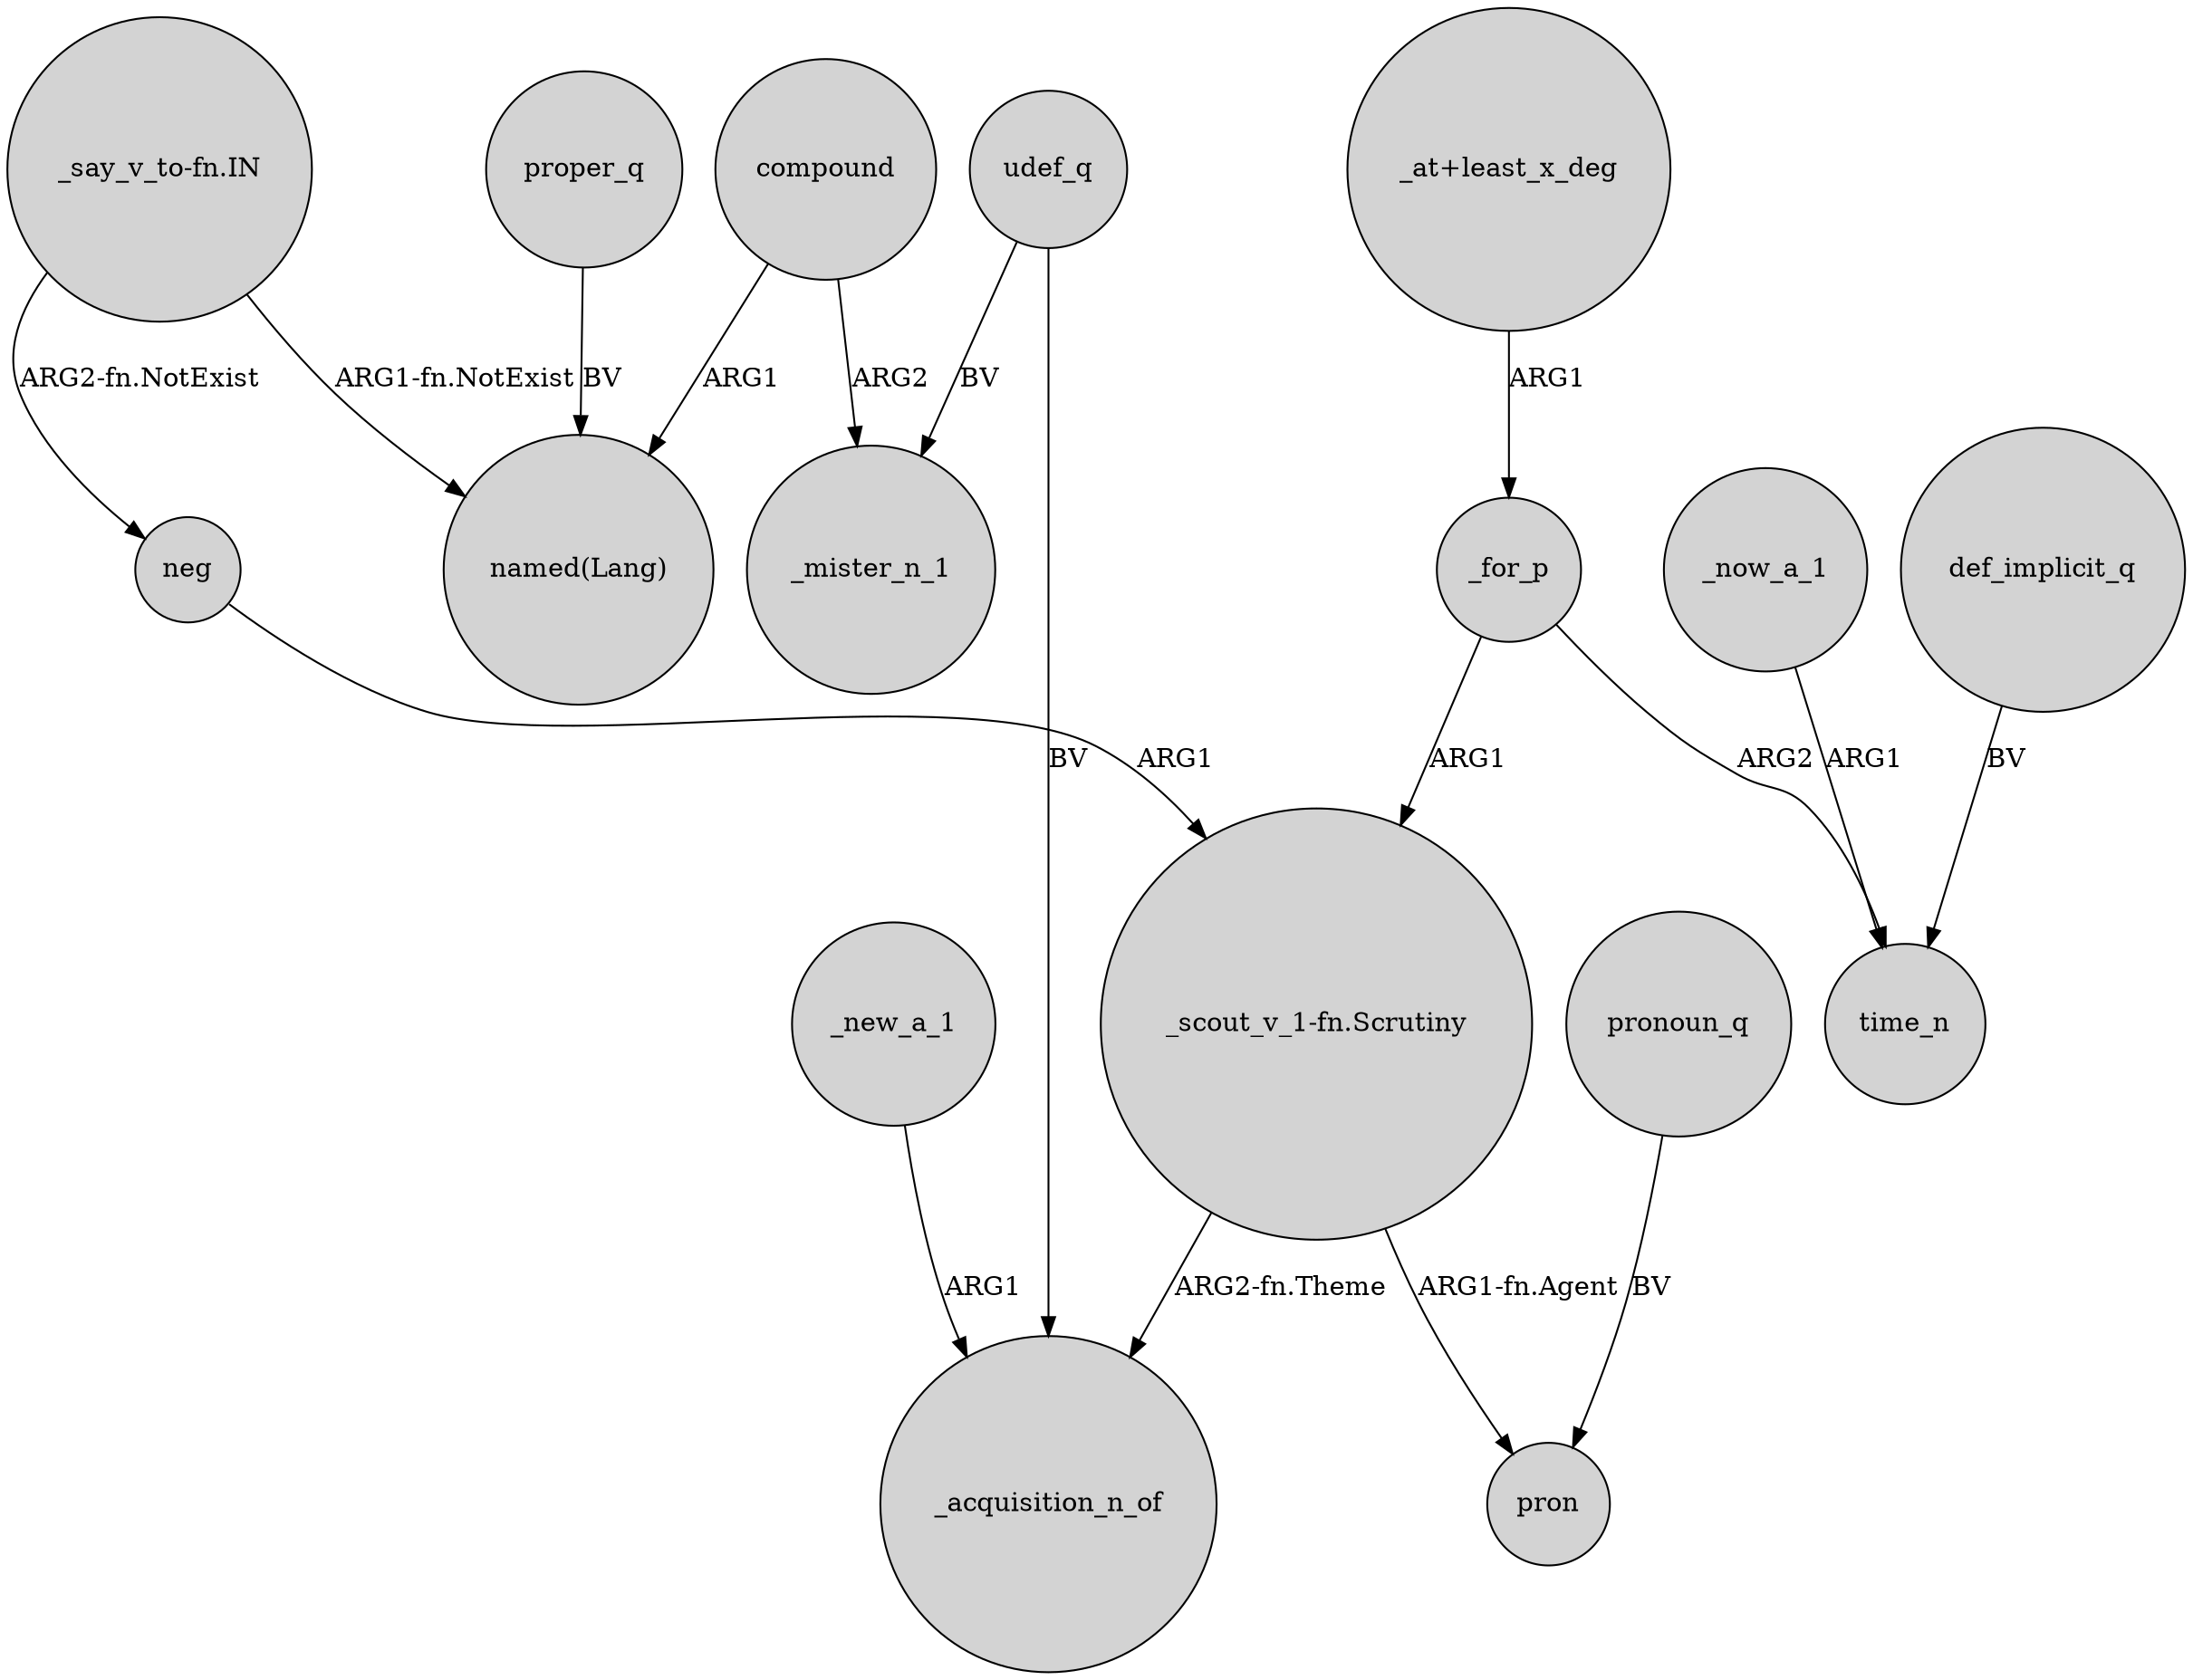 digraph {
	node [shape=circle style=filled]
	_new_a_1 -> _acquisition_n_of [label=ARG1]
	udef_q -> _mister_n_1 [label=BV]
	"_scout_v_1-fn.Scrutiny" -> pron [label="ARG1-fn.Agent"]
	proper_q -> "named(Lang)" [label=BV]
	udef_q -> _acquisition_n_of [label=BV]
	_for_p -> time_n [label=ARG2]
	_for_p -> "_scout_v_1-fn.Scrutiny" [label=ARG1]
	pronoun_q -> pron [label=BV]
	compound -> "named(Lang)" [label=ARG1]
	"_at+least_x_deg" -> _for_p [label=ARG1]
	_now_a_1 -> time_n [label=ARG1]
	"_say_v_to-fn.IN" -> neg [label="ARG2-fn.NotExist"]
	"_scout_v_1-fn.Scrutiny" -> _acquisition_n_of [label="ARG2-fn.Theme"]
	compound -> _mister_n_1 [label=ARG2]
	def_implicit_q -> time_n [label=BV]
	neg -> "_scout_v_1-fn.Scrutiny" [label=ARG1]
	"_say_v_to-fn.IN" -> "named(Lang)" [label="ARG1-fn.NotExist"]
}
